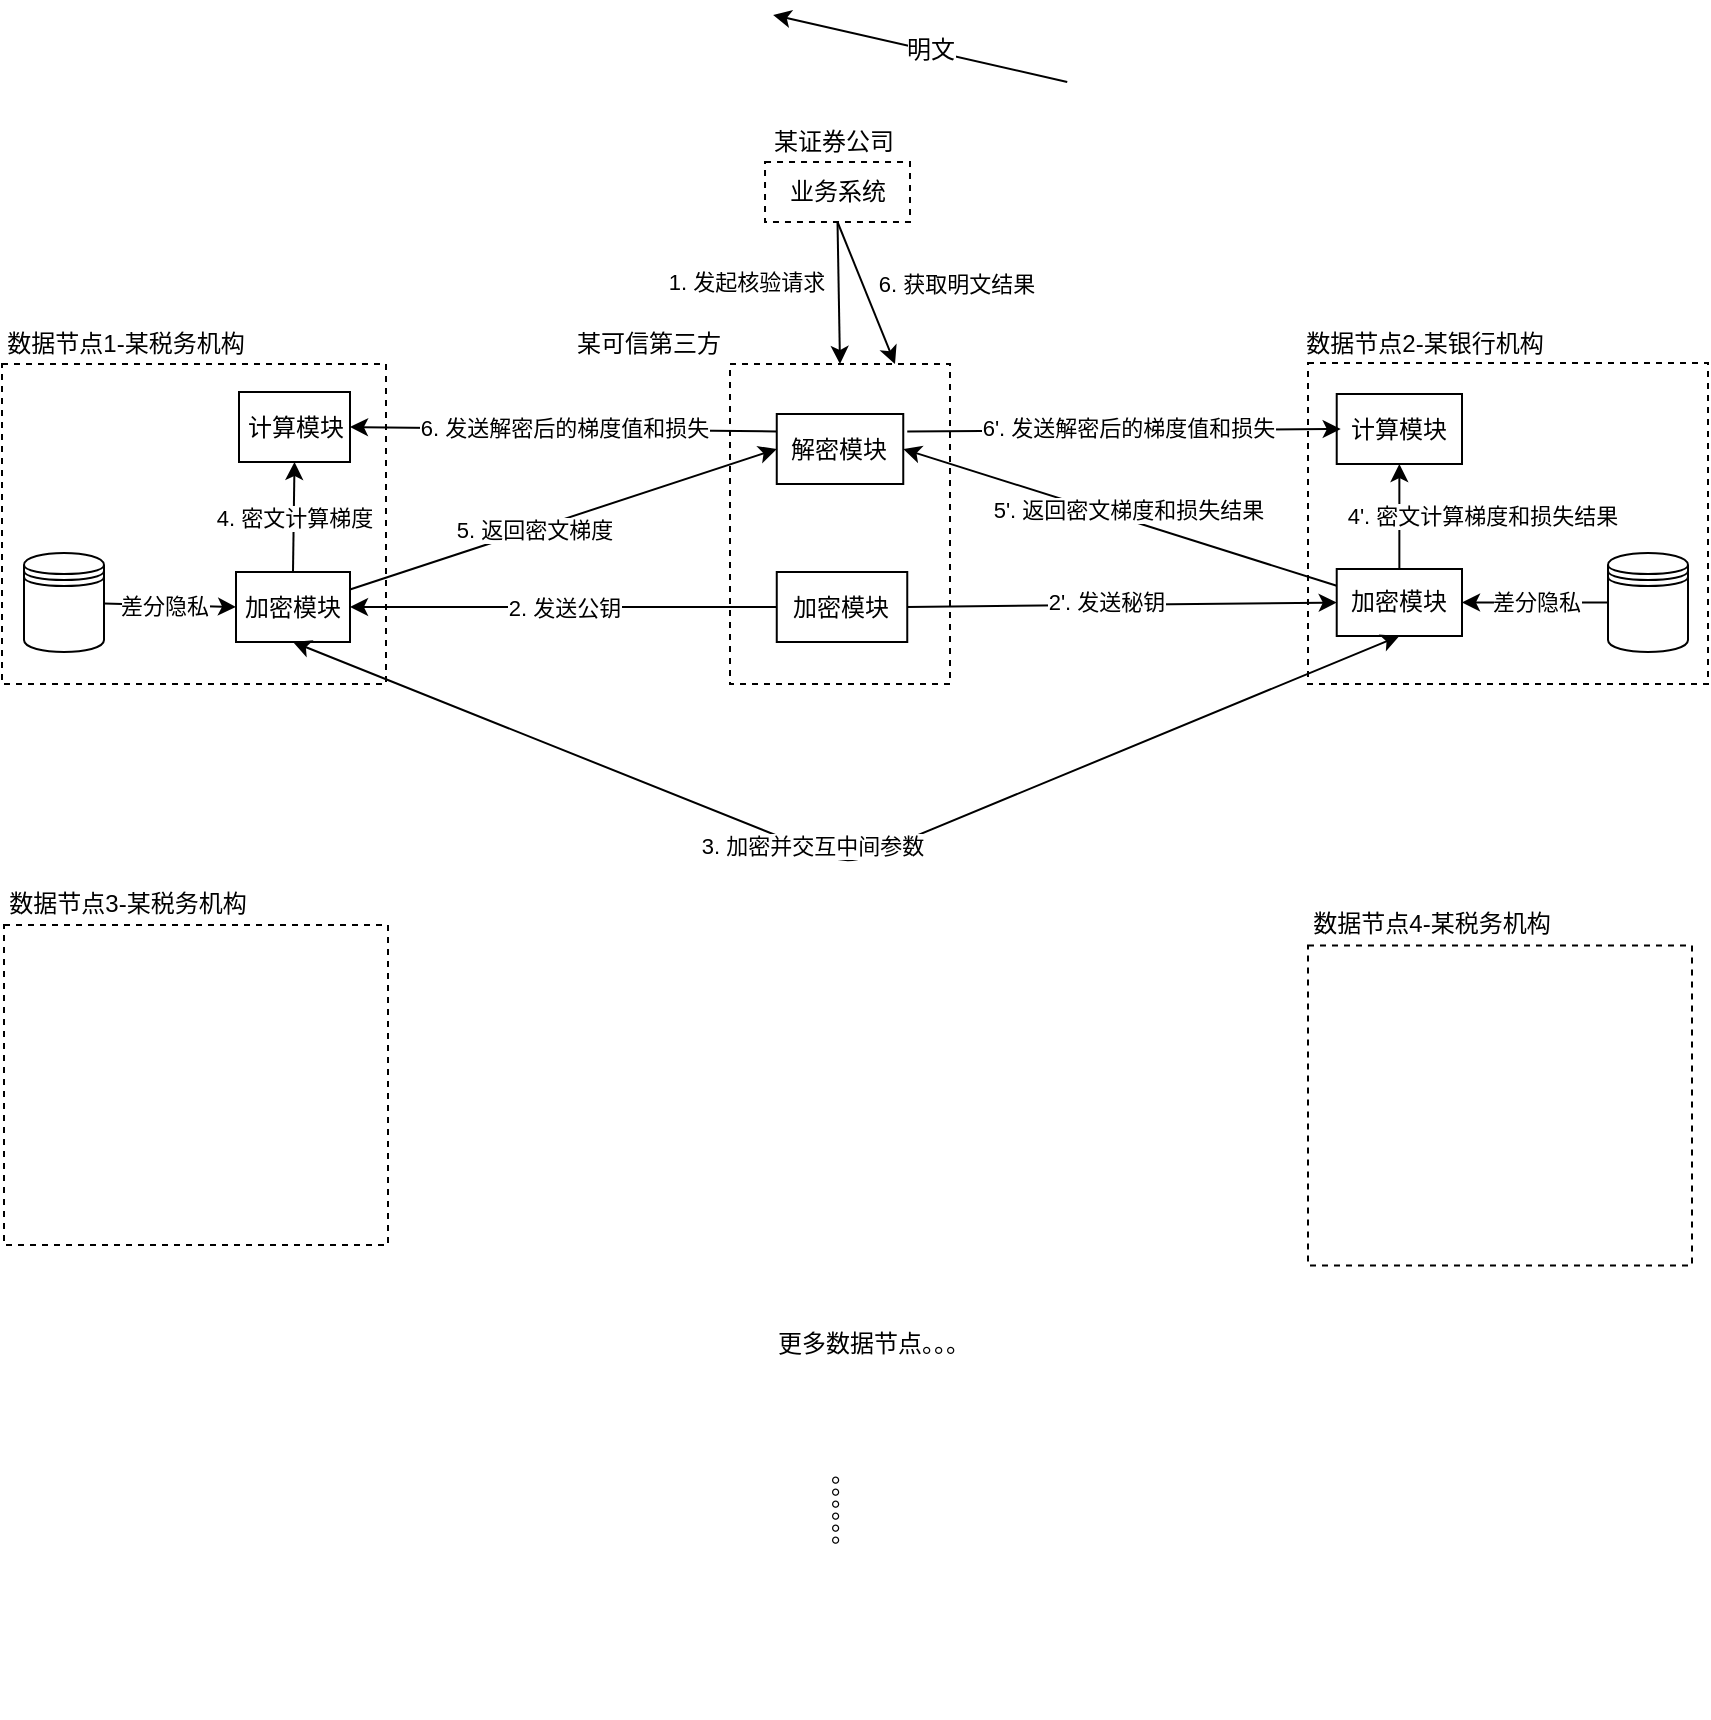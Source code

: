 <mxfile version="13.1.14" type="github">
  <diagram id="kCpKwJVJHfybIE9ixX9i" name="Page-1">
    <mxGraphModel dx="2253" dy="686" grid="1" gridSize="10" guides="1" tooltips="1" connect="1" arrows="1" fold="1" page="1" pageScale="1" pageWidth="827" pageHeight="1169" math="0" shadow="0">
      <root>
        <mxCell id="0" />
        <mxCell id="1" parent="0" />
        <mxCell id="SZwGPWXOhueTDgwkdfKL-1" value="" style="rounded=0;whiteSpace=wrap;html=1;fillColor=none;labelPosition=center;verticalLabelPosition=middle;align=center;verticalAlign=middle;dashed=1;" parent="1" vertex="1">
          <mxGeometry x="321" y="560" width="110" height="160" as="geometry" />
        </mxCell>
        <mxCell id="SZwGPWXOhueTDgwkdfKL-69" value="" style="rounded=0;whiteSpace=wrap;html=1;dashed=1;" parent="1" vertex="1">
          <mxGeometry x="610" y="559.5" width="200" height="160.5" as="geometry" />
        </mxCell>
        <mxCell id="SZwGPWXOhueTDgwkdfKL-43" value="" style="rounded=0;whiteSpace=wrap;html=1;dashed=1;" parent="1" vertex="1">
          <mxGeometry x="-43" y="560" width="192" height="160" as="geometry" />
        </mxCell>
        <mxCell id="SZwGPWXOhueTDgwkdfKL-9" value="计算模块" style="rounded=0;whiteSpace=wrap;html=1;" parent="1" vertex="1">
          <mxGeometry x="75.5" y="574" width="55.5" height="35" as="geometry" />
        </mxCell>
        <mxCell id="SZwGPWXOhueTDgwkdfKL-42" value="" style="shape=datastore;whiteSpace=wrap;html=1;" parent="1" vertex="1">
          <mxGeometry x="-32" y="654.5" width="40" height="49.5" as="geometry" />
        </mxCell>
        <mxCell id="SZwGPWXOhueTDgwkdfKL-44" value="" style="endArrow=classic;html=1;entryX=0;entryY=0.5;entryDx=0;entryDy=0;" parent="1" source="SZwGPWXOhueTDgwkdfKL-42" target="OjVrjrg3rD40EN0auv7F-17" edge="1">
          <mxGeometry width="50" height="50" relative="1" as="geometry">
            <mxPoint x="-67.5" y="552" as="sourcePoint" />
            <mxPoint x="-17.5" y="502" as="targetPoint" />
          </mxGeometry>
        </mxCell>
        <mxCell id="XE03PSI9TRx6ZJmSfXAc-2" value="差分隐私" style="edgeLabel;html=1;align=center;verticalAlign=middle;resizable=0;points=[];" vertex="1" connectable="0" parent="SZwGPWXOhueTDgwkdfKL-44">
          <mxGeometry x="-0.19" relative="1" as="geometry">
            <mxPoint x="3" as="offset" />
          </mxGeometry>
        </mxCell>
        <mxCell id="SZwGPWXOhueTDgwkdfKL-70" value="计算模块" style="rounded=0;whiteSpace=wrap;html=1;" parent="1" vertex="1">
          <mxGeometry x="624.36" y="575" width="62.64" height="35" as="geometry" />
        </mxCell>
        <mxCell id="SZwGPWXOhueTDgwkdfKL-74" value="数据节点2-某银行机构" style="text;html=1;strokeColor=none;fillColor=none;align=center;verticalAlign=middle;whiteSpace=wrap;rounded=0;" parent="1" vertex="1">
          <mxGeometry x="607" y="539.5" width="123" height="20" as="geometry" />
        </mxCell>
        <mxCell id="SZwGPWXOhueTDgwkdfKL-45" value="数据节点1-某税务机构" style="text;html=1;strokeColor=none;fillColor=none;align=center;verticalAlign=middle;whiteSpace=wrap;rounded=0;" parent="1" vertex="1">
          <mxGeometry x="-42" y="539.5" width="122" height="20" as="geometry" />
        </mxCell>
        <mxCell id="OjVrjrg3rD40EN0auv7F-7" value="加密模块" style="rounded=0;whiteSpace=wrap;html=1;" parent="1" vertex="1">
          <mxGeometry x="624.36" y="662.5" width="62.64" height="33.5" as="geometry" />
        </mxCell>
        <mxCell id="OjVrjrg3rD40EN0auv7F-10" value="加密模块" style="rounded=0;whiteSpace=wrap;html=1;" parent="1" vertex="1">
          <mxGeometry x="344.38" y="664" width="65.25" height="35" as="geometry" />
        </mxCell>
        <mxCell id="OjVrjrg3rD40EN0auv7F-15" value="解密模块" style="rounded=0;whiteSpace=wrap;html=1;" parent="1" vertex="1">
          <mxGeometry x="344.38" y="585" width="63.25" height="35" as="geometry" />
        </mxCell>
        <mxCell id="OjVrjrg3rD40EN0auv7F-17" value="加密模块" style="rounded=0;whiteSpace=wrap;html=1;" parent="1" vertex="1">
          <mxGeometry x="74" y="664" width="57" height="35" as="geometry" />
        </mxCell>
        <mxCell id="OjVrjrg3rD40EN0auv7F-23" value="" style="endArrow=classic;html=1;entryX=0;entryY=0.5;entryDx=0;entryDy=0;exitX=1;exitY=0.5;exitDx=0;exitDy=0;" parent="1" source="OjVrjrg3rD40EN0auv7F-10" target="OjVrjrg3rD40EN0auv7F-7" edge="1">
          <mxGeometry width="50" height="50" relative="1" as="geometry">
            <mxPoint x="522.25" y="695" as="sourcePoint" />
            <mxPoint x="760" y="597.5" as="targetPoint" />
          </mxGeometry>
        </mxCell>
        <mxCell id="XE03PSI9TRx6ZJmSfXAc-7" value="2&#39;. 发送秘钥" style="edgeLabel;html=1;align=center;verticalAlign=middle;resizable=0;points=[];" vertex="1" connectable="0" parent="OjVrjrg3rD40EN0auv7F-23">
          <mxGeometry x="-0.079" y="2" relative="1" as="geometry">
            <mxPoint as="offset" />
          </mxGeometry>
        </mxCell>
        <mxCell id="xvBowT36RqXCjo3gfy6g-17" value="" style="endArrow=classic;html=1;exitX=0.5;exitY=0;exitDx=0;exitDy=0;entryX=0.5;entryY=1;entryDx=0;entryDy=0;" parent="1" target="xvBowT36RqXCjo3gfy6g-31" edge="1">
          <mxGeometry width="50" height="50" relative="1" as="geometry">
            <mxPoint x="489.62" y="419" as="sourcePoint" />
            <mxPoint x="342.57" y="385.5" as="targetPoint" />
          </mxGeometry>
        </mxCell>
        <mxCell id="xvBowT36RqXCjo3gfy6g-18" value="明文" style="text;html=1;align=center;verticalAlign=middle;resizable=0;points=[];labelBackgroundColor=#ffffff;" parent="xvBowT36RqXCjo3gfy6g-17" vertex="1" connectable="0">
          <mxGeometry x="-0.057" relative="1" as="geometry">
            <mxPoint as="offset" />
          </mxGeometry>
        </mxCell>
        <mxCell id="xvBowT36RqXCjo3gfy6g-30" value="" style="endArrow=classic;html=1;entryX=0.5;entryY=0;entryDx=0;entryDy=0;exitX=0.5;exitY=1;exitDx=0;exitDy=0;" parent="1" source="XE03PSI9TRx6ZJmSfXAc-25" target="SZwGPWXOhueTDgwkdfKL-1" edge="1">
          <mxGeometry width="50" height="50" relative="1" as="geometry">
            <mxPoint x="376.778" y="470" as="sourcePoint" />
            <mxPoint x="376.75" y="419" as="targetPoint" />
          </mxGeometry>
        </mxCell>
        <mxCell id="M_KhwPdWLZJoRcsW6HB1-16" value="1. 发起核验请求" style="edgeLabel;html=1;align=center;verticalAlign=middle;resizable=0;points=[];" parent="xvBowT36RqXCjo3gfy6g-30" vertex="1" connectable="0">
          <mxGeometry x="-0.442" y="-1" relative="1" as="geometry">
            <mxPoint x="-45.6" y="10.01" as="offset" />
          </mxGeometry>
        </mxCell>
        <mxCell id="M_KhwPdWLZJoRcsW6HB1-1" value="" style="endArrow=classic;html=1;entryX=0.75;entryY=0;entryDx=0;entryDy=0;exitX=0.5;exitY=1;exitDx=0;exitDy=0;" parent="1" source="XE03PSI9TRx6ZJmSfXAc-25" target="SZwGPWXOhueTDgwkdfKL-1" edge="1">
          <mxGeometry width="50" height="50" relative="1" as="geometry">
            <mxPoint x="385.75" y="470" as="sourcePoint" />
            <mxPoint x="471" y="353" as="targetPoint" />
          </mxGeometry>
        </mxCell>
        <mxCell id="M_KhwPdWLZJoRcsW6HB1-15" value="6. 获取明文结果" style="edgeLabel;html=1;align=center;verticalAlign=middle;resizable=0;points=[];" parent="M_KhwPdWLZJoRcsW6HB1-1" vertex="1" connectable="0">
          <mxGeometry x="-0.212" relative="1" as="geometry">
            <mxPoint x="47.28" y="2.86" as="offset" />
          </mxGeometry>
        </mxCell>
        <mxCell id="XE03PSI9TRx6ZJmSfXAc-3" value="2. 发送公钥" style="endArrow=classic;html=1;exitX=0;exitY=0.5;exitDx=0;exitDy=0;entryX=1;entryY=0.5;entryDx=0;entryDy=0;" edge="1" parent="1" source="OjVrjrg3rD40EN0auv7F-10" target="OjVrjrg3rD40EN0auv7F-17">
          <mxGeometry width="50" height="50" relative="1" as="geometry">
            <mxPoint x="390" y="580" as="sourcePoint" />
            <mxPoint x="440" y="530" as="targetPoint" />
          </mxGeometry>
        </mxCell>
        <mxCell id="XE03PSI9TRx6ZJmSfXAc-4" value="" style="endArrow=classic;startArrow=classic;html=1;exitX=0.5;exitY=1;exitDx=0;exitDy=0;entryX=0.5;entryY=1;entryDx=0;entryDy=0;" edge="1" parent="1" source="OjVrjrg3rD40EN0auv7F-17" target="OjVrjrg3rD40EN0auv7F-7">
          <mxGeometry width="50" height="50" relative="1" as="geometry">
            <mxPoint x="390" y="580" as="sourcePoint" />
            <mxPoint x="440" y="530" as="targetPoint" />
            <Array as="points">
              <mxPoint x="380" y="810" />
            </Array>
          </mxGeometry>
        </mxCell>
        <mxCell id="XE03PSI9TRx6ZJmSfXAc-5" value="3. 加密并交互中间参数" style="edgeLabel;html=1;align=center;verticalAlign=middle;resizable=0;points=[];" vertex="1" connectable="0" parent="XE03PSI9TRx6ZJmSfXAc-4">
          <mxGeometry x="-0.084" y="14" relative="1" as="geometry">
            <mxPoint x="-0.36" y="13.53" as="offset" />
          </mxGeometry>
        </mxCell>
        <mxCell id="XE03PSI9TRx6ZJmSfXAc-6" value="4. 密文计算梯度" style="endArrow=classic;html=1;exitX=0.5;exitY=0;exitDx=0;exitDy=0;entryX=0.5;entryY=1;entryDx=0;entryDy=0;" edge="1" parent="1" source="OjVrjrg3rD40EN0auv7F-17" target="SZwGPWXOhueTDgwkdfKL-9">
          <mxGeometry width="50" height="50" relative="1" as="geometry">
            <mxPoint x="380" y="580" as="sourcePoint" />
            <mxPoint x="430" y="530" as="targetPoint" />
          </mxGeometry>
        </mxCell>
        <mxCell id="XE03PSI9TRx6ZJmSfXAc-8" value="" style="endArrow=classic;html=1;exitX=0.5;exitY=0;exitDx=0;exitDy=0;entryX=0.5;entryY=1;entryDx=0;entryDy=0;" edge="1" parent="1" source="OjVrjrg3rD40EN0auv7F-7" target="SZwGPWXOhueTDgwkdfKL-70">
          <mxGeometry width="50" height="50" relative="1" as="geometry">
            <mxPoint x="337" y="578" as="sourcePoint" />
            <mxPoint x="387" y="528" as="targetPoint" />
          </mxGeometry>
        </mxCell>
        <mxCell id="XE03PSI9TRx6ZJmSfXAc-9" value="4&#39;. 密文计算梯度和损失结果" style="edgeLabel;html=1;align=center;verticalAlign=middle;resizable=0;points=[];" vertex="1" connectable="0" parent="XE03PSI9TRx6ZJmSfXAc-8">
          <mxGeometry x="0.007" relative="1" as="geometry">
            <mxPoint x="41.32" y="-0.75" as="offset" />
          </mxGeometry>
        </mxCell>
        <mxCell id="XE03PSI9TRx6ZJmSfXAc-12" value="差分隐私" style="endArrow=classic;html=1;exitX=0;exitY=0.5;exitDx=0;exitDy=0;entryX=1;entryY=0.5;entryDx=0;entryDy=0;" edge="1" parent="1" source="XE03PSI9TRx6ZJmSfXAc-20" target="OjVrjrg3rD40EN0auv7F-7">
          <mxGeometry width="50" height="50" relative="1" as="geometry">
            <mxPoint x="767" y="674.75" as="sourcePoint" />
            <mxPoint x="387" y="528" as="targetPoint" />
          </mxGeometry>
        </mxCell>
        <mxCell id="XE03PSI9TRx6ZJmSfXAc-14" value="" style="endArrow=classic;html=1;exitX=1;exitY=0.25;exitDx=0;exitDy=0;entryX=0;entryY=0.5;entryDx=0;entryDy=0;" edge="1" parent="1" source="OjVrjrg3rD40EN0auv7F-17" target="OjVrjrg3rD40EN0auv7F-15">
          <mxGeometry width="50" height="50" relative="1" as="geometry">
            <mxPoint x="390" y="580" as="sourcePoint" />
            <mxPoint x="440" y="530" as="targetPoint" />
          </mxGeometry>
        </mxCell>
        <mxCell id="XE03PSI9TRx6ZJmSfXAc-15" value="5. 返回密文梯度" style="edgeLabel;html=1;align=center;verticalAlign=middle;resizable=0;points=[];" vertex="1" connectable="0" parent="XE03PSI9TRx6ZJmSfXAc-14">
          <mxGeometry x="-0.135" relative="1" as="geometry">
            <mxPoint as="offset" />
          </mxGeometry>
        </mxCell>
        <mxCell id="XE03PSI9TRx6ZJmSfXAc-16" value="" style="endArrow=classic;html=1;exitX=0;exitY=0.25;exitDx=0;exitDy=0;entryX=1;entryY=0.5;entryDx=0;entryDy=0;" edge="1" parent="1" source="OjVrjrg3rD40EN0auv7F-7" target="OjVrjrg3rD40EN0auv7F-15">
          <mxGeometry width="50" height="50" relative="1" as="geometry">
            <mxPoint x="390" y="580" as="sourcePoint" />
            <mxPoint x="440" y="530" as="targetPoint" />
          </mxGeometry>
        </mxCell>
        <mxCell id="XE03PSI9TRx6ZJmSfXAc-17" value="5&#39;. 返回密文梯度和损失结果" style="edgeLabel;html=1;align=center;verticalAlign=middle;resizable=0;points=[];" vertex="1" connectable="0" parent="XE03PSI9TRx6ZJmSfXAc-16">
          <mxGeometry x="0.142" y="1" relative="1" as="geometry">
            <mxPoint x="19.92" y="0.28" as="offset" />
          </mxGeometry>
        </mxCell>
        <mxCell id="XE03PSI9TRx6ZJmSfXAc-18" value="" style="endArrow=classic;html=1;exitX=0;exitY=0.25;exitDx=0;exitDy=0;entryX=1;entryY=0.5;entryDx=0;entryDy=0;" edge="1" parent="1" source="OjVrjrg3rD40EN0auv7F-15" target="SZwGPWXOhueTDgwkdfKL-9">
          <mxGeometry width="50" height="50" relative="1" as="geometry">
            <mxPoint x="390" y="580" as="sourcePoint" />
            <mxPoint x="440" y="530" as="targetPoint" />
          </mxGeometry>
        </mxCell>
        <mxCell id="XE03PSI9TRx6ZJmSfXAc-27" value="6. 发送解密后的梯度值和损失" style="edgeLabel;html=1;align=center;verticalAlign=middle;resizable=0;points=[];" vertex="1" connectable="0" parent="XE03PSI9TRx6ZJmSfXAc-18">
          <mxGeometry x="-0.003" y="-1" relative="1" as="geometry">
            <mxPoint as="offset" />
          </mxGeometry>
        </mxCell>
        <mxCell id="XE03PSI9TRx6ZJmSfXAc-19" value="6&#39;. 发送解密后的梯度值和损失" style="endArrow=classic;html=1;exitX=1;exitY=0.25;exitDx=0;exitDy=0;entryX=0;entryY=0.5;entryDx=0;entryDy=0;" edge="1" parent="1">
          <mxGeometry x="0.018" y="1" width="50" height="50" relative="1" as="geometry">
            <mxPoint x="409.63" y="593.75" as="sourcePoint" />
            <mxPoint x="626.36" y="592.5" as="targetPoint" />
            <mxPoint as="offset" />
          </mxGeometry>
        </mxCell>
        <mxCell id="XE03PSI9TRx6ZJmSfXAc-20" value="" style="shape=datastore;whiteSpace=wrap;html=1;" vertex="1" parent="1">
          <mxGeometry x="760" y="654.5" width="40" height="49.5" as="geometry" />
        </mxCell>
        <mxCell id="XE03PSI9TRx6ZJmSfXAc-21" value="。。。。。。" style="rounded=0;whiteSpace=wrap;html=1;dashed=1;strokeColor=none;fillColor=none;direction=west;rotation=90;" vertex="1" parent="1">
          <mxGeometry x="277.01" y="1060" width="200" height="153.5" as="geometry" />
        </mxCell>
        <mxCell id="XE03PSI9TRx6ZJmSfXAc-22" value="更多数据节点。。。" style="text;html=1;strokeColor=none;fillColor=none;align=center;verticalAlign=middle;whiteSpace=wrap;rounded=0;" vertex="1" parent="1">
          <mxGeometry x="323.26" y="1040" width="140" height="20" as="geometry" />
        </mxCell>
        <mxCell id="XE03PSI9TRx6ZJmSfXAc-25" value="业务系统" style="rounded=0;whiteSpace=wrap;html=1;dashed=1;" vertex="1" parent="1">
          <mxGeometry x="338.51" y="459" width="72.49" height="30" as="geometry" />
        </mxCell>
        <mxCell id="XE03PSI9TRx6ZJmSfXAc-26" value="某证券公司" style="text;html=1;strokeColor=none;fillColor=none;align=center;verticalAlign=middle;whiteSpace=wrap;rounded=0;" vertex="1" parent="1">
          <mxGeometry x="337.63" y="439" width="70" height="20" as="geometry" />
        </mxCell>
        <mxCell id="XE03PSI9TRx6ZJmSfXAc-28" value="某可信第三方" style="text;html=1;strokeColor=none;fillColor=none;align=center;verticalAlign=middle;whiteSpace=wrap;rounded=0;" vertex="1" parent="1">
          <mxGeometry x="240" y="540" width="81" height="20" as="geometry" />
        </mxCell>
        <mxCell id="XE03PSI9TRx6ZJmSfXAc-29" value="" style="rounded=0;whiteSpace=wrap;html=1;dashed=1;" vertex="1" parent="1">
          <mxGeometry x="-42" y="840.5" width="192" height="160" as="geometry" />
        </mxCell>
        <mxCell id="XE03PSI9TRx6ZJmSfXAc-30" value="数据节点3-某税务机构" style="text;html=1;strokeColor=none;fillColor=none;align=center;verticalAlign=middle;whiteSpace=wrap;rounded=0;" vertex="1" parent="1">
          <mxGeometry x="-41" y="820" width="122" height="20" as="geometry" />
        </mxCell>
        <mxCell id="XE03PSI9TRx6ZJmSfXAc-31" value="" style="rounded=0;whiteSpace=wrap;html=1;dashed=1;" vertex="1" parent="1">
          <mxGeometry x="610" y="850.75" width="192" height="160" as="geometry" />
        </mxCell>
        <mxCell id="XE03PSI9TRx6ZJmSfXAc-32" value="数据节点4-某税务机构" style="text;html=1;strokeColor=none;fillColor=none;align=center;verticalAlign=middle;whiteSpace=wrap;rounded=0;" vertex="1" parent="1">
          <mxGeometry x="611" y="830.25" width="122" height="20" as="geometry" />
        </mxCell>
      </root>
    </mxGraphModel>
  </diagram>
</mxfile>
